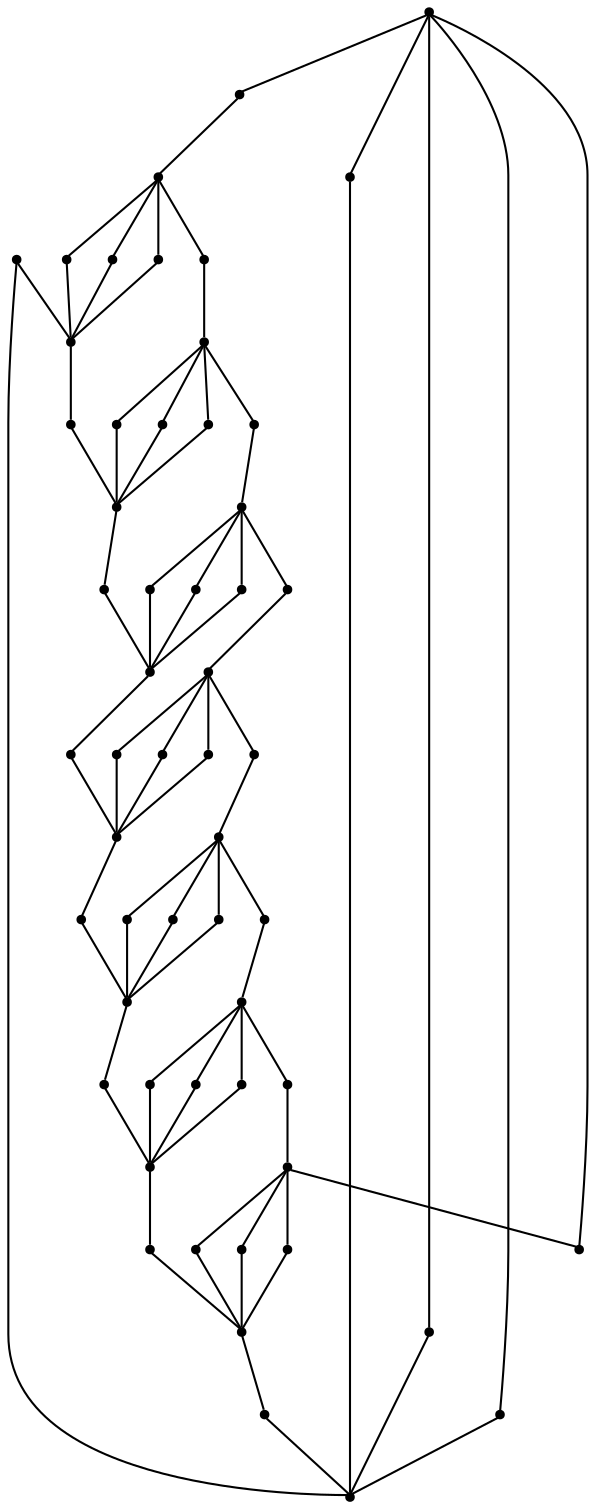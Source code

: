 graph {
  node [shape=point,comment="{\"directed\":false,\"doi\":\"10.1007/3-540-45848-4_1\",\"figure\":\"6 (2)\"}"]

  v0 [pos="1178.708267211914,2912.416748773483"]
  v1 [pos="1124.4583129882812,2923.1665656680143"]
  v2 [pos="1224.7083028157554,2881.666728428431"]
  v3 [pos="1255.4583231608074,2835.6665656680143"]
  v4 [pos="1266.208267211914,2781.4167386009567"]
  v5 [pos="1151.5833536783855,2846.916616530644"]
  v6 [pos="1124.4583129882812,2852.29152497791"]
  v7 [pos="1174.5833079020183,2831.5416063581183"]
  v8 [pos="1189.9583180745444,2808.54152497791"]
  v9 [pos="1195.3333536783857,2781.4167386009567"]
  v10 [pos="1255.4583231608074,2727.1666572207487"]
  v11 [pos="1224.7083028157554,2681.166748773483"]
  v12 [pos="1178.708267211914,2650.416728428431"]
  v13 [pos="1124.4583129882812,2639.666657220748"]
  v14 [pos="1189.9583180745444,2754.2916979108527"]
  v15 [pos="1174.5833079020183,2731.291616530644"]
  v16 [pos="1151.5833536783855,2715.916606358118"]
  v17 [pos="1124.4583129882812,2710.5416979108527"]
  v18 [pos="1058.9583079020183,2808.54152497791"]
  v19 [pos="1053.5833358764648,2781.4167386009567"]
  v20 [pos="1074.3333180745444,2831.5416063581183"]
  v21 [pos="1097.3332722981772,2846.916616530644"]
  v22 [pos="993.4583028157552,2835.6665656680143"]
  v23 [pos="982.7082951863607,2781.4167386009567"]
  v24 [pos="1024.2083231608074,2881.666728428431"]
  v25 [pos="1070.2083587646484,2912.416748773483"]
  v26 [pos="1097.3332722981772,2715.9166063581183"]
  v27 [pos="1074.3333180745444,2731.291616530644"]
  v28 [pos="1058.9583079020183,2754.2916979108522"]
  v29 [pos="1070.2083587646484,2650.4167284284304"]
  v30 [pos="1024.2083231608074,2681.166748773483"]
  v31 [pos="993.4583028157552,2727.166657220748"]
  v32 [pos="1227.2083282470703,2753.916586013066"]
  v33 [pos="1227.2083282470703,2808.9166368756964"]
  v34 [pos="1216.4583841959638,2728.2917386009567"]
  v35 [pos="1216.4583841959636,2834.5417386009567"]
  v36 [pos="1230.7083129882812,2781.4167386009567"]
  v37 [pos="1177.5833129882812,2689.4166673932746"]
  v38 [pos="1177.5833129882812,2873.416555495488"]
  v39 [pos="1199.5833079020185,2706.291616530644"]
  v40 [pos="1199.5833079020183,2856.5416063581183"]
  v41 [pos="1151.9583384195964,2678.666596185592"]
  v42 [pos="1151.9583384195964,2884.1666267031706"]
  v43 [pos="1096.9582875569663,2678.6665961855924"]
  v44 [pos="1124.4583129882812,2675.1667386009567"]
  v45 [pos="1124.4583129882812,2887.6667386009567"]
  v46 [pos="1096.9582875569663,2884.1666267031706"]
  v47 [pos="1049.3333180745444,2706.291616530644"]
  v48 [pos="1032.4583053588867,2728.2917386009567"]
  v49 [pos="1071.3333129882812,2689.416667393274"]
  v50 [pos="1049.3333180745444,2856.541606358118"]
  v51 [pos="1071.3333129882812,2873.416555495488"]
  v52 [pos="1032.4583053588867,2834.5417386009567"]
  v53 [pos="1018.2083129882814,2781.4167386009567"]
  v54 [pos="1021.7082977294922,2753.916586013066"]
  v55 [pos="1021.7082977294922,2808.916636875696"]

  v0 -- v1 [id="-1",pos="1178.708267211914,2912.416748773483 1161.5974958220222,2917.6945880435333 1143.4682817636253,2921.487590244837 1124.4583129882812,2923.1665656680143"]
  v55 -- v23 [id="-2",pos="1021.7082977294922,2808.916636875696 982.7082951863607,2781.4167386009567 982.7082951863607,2781.4167386009567 982.7082951863607,2781.4167386009567"]
  v54 -- v23 [id="-3",pos="1021.7082977294922,2753.916586013066 982.7082951863607,2781.4167386009567 982.7082951863607,2781.4167386009567 982.7082951863607,2781.4167386009567"]
  v52 -- v24 [id="-4",pos="1032.4583053588867,2834.5417386009567 1024.2083231608074,2881.666728428431 1024.2083231608074,2881.666728428431 1024.2083231608074,2881.666728428431"]
  v48 -- v30 [id="-5",pos="1032.4583053588867,2728.2917386009567 1024.2083231608074,2681.166748773483 1024.2083231608074,2681.166748773483 1024.2083231608074,2681.166748773483"]
  v19 -- v55 [id="-6",pos="1053.5833358764648,2781.4167386009567 1021.7082977294922,2808.916636875696 1021.7082977294922,2808.916636875696 1021.7082977294922,2808.916636875696"]
  v19 -- v54 [id="-7",pos="1053.5833358764648,2781.4167386009567 1021.7082977294922,2753.916586013066 1021.7082977294922,2753.916586013066 1021.7082977294922,2753.916586013066"]
  v19 -- v53 [id="-8",pos="1053.5833358764648,2781.4167386009567 1018.2083129882814,2781.4167386009567 1018.2083129882814,2781.4167386009567 1018.2083129882814,2781.4167386009567"]
  v53 -- v23 [id="-9",pos="1018.2083129882814,2781.4167386009567 982.7082951863607,2781.4167386009567 982.7082951863607,2781.4167386009567 982.7082951863607,2781.4167386009567"]
  v51 -- v24 [id="-10",pos="1071.3333129882812,2873.416555495488 1024.2083231608074,2881.666728428431 1024.2083231608074,2881.666728428431 1024.2083231608074,2881.666728428431"]
  v49 -- v30 [id="-11",pos="1071.3333129882812,2689.416667393274 1024.2083231608074,2681.166748773483 1024.2083231608074,2681.166748773483 1024.2083231608074,2681.166748773483"]
  v20 -- v52 [id="-12",pos="1074.3333180745444,2831.5416063581183 1032.4583053588867,2834.5417386009567 1032.4583053588867,2834.5417386009567 1032.4583053588867,2834.5417386009567"]
  v20 -- v51 [id="-13",pos="1074.3333180745444,2831.5416063581183 1071.3333129882812,2873.416555495488 1071.3333129882812,2873.416555495488 1071.3333129882812,2873.416555495488"]
  v20 -- v50 [id="-14",pos="1074.3333180745444,2831.5416063581183 1049.3333180745444,2856.541606358118 1049.3333180745444,2856.541606358118 1049.3333180745444,2856.541606358118"]
  v50 -- v24 [id="-15",pos="1049.3333180745444,2856.541606358118 1024.2083231608074,2881.666728428431 1024.2083231608074,2881.666728428431 1024.2083231608074,2881.666728428431"]
  v27 -- v49 [id="-16",pos="1074.3333180745444,2731.291616530644 1071.3333129882812,2689.416667393274 1071.3333129882812,2689.416667393274 1071.3333129882812,2689.416667393274"]
  v27 -- v48 [id="-17",pos="1074.3333180745444,2731.291616530644 1032.4583053588867,2728.2917386009567 1032.4583053588867,2728.2917386009567 1032.4583053588867,2728.2917386009567"]
  v27 -- v47 [id="-18",pos="1074.3333180745444,2731.291616530644 1049.3333180745444,2706.291616530644 1049.3333180745444,2706.291616530644 1049.3333180745444,2706.291616530644"]
  v47 -- v30 [id="-19",pos="1049.3333180745444,2706.291616530644 1024.2083231608074,2681.166748773483 1024.2083231608074,2681.166748773483 1024.2083231608074,2681.166748773483"]
  v46 -- v1 [id="-20",pos="1096.9582875569663,2884.1666267031706 1124.4583129882812,2923.1665656680143 1124.4583129882812,2923.1665656680143 1124.4583129882812,2923.1665656680143"]
  v43 -- v13 [id="-21",pos="1096.9582875569663,2678.6665961855924 1124.4583129882812,2639.666657220748 1124.4583129882812,2639.666657220748 1124.4583129882812,2639.666657220748"]
  v6 -- v42 [id="-22",pos="1124.4583129882812,2852.29152497791 1151.9583384195964,2884.1666267031706 1151.9583384195964,2884.1666267031706 1151.9583384195964,2884.1666267031706"]
  v6 -- v46 [id="-23",pos="1124.4583129882812,2852.29152497791 1096.9582875569663,2884.1666267031706 1096.9582875569663,2884.1666267031706 1096.9582875569663,2884.1666267031706"]
  v6 -- v45 [id="-24",pos="1124.4583129882812,2852.29152497791 1124.4583129882812,2887.6667386009567 1124.4583129882812,2887.6667386009567 1124.4583129882812,2887.6667386009567"]
  v45 -- v1 [id="-25",pos="1124.4583129882812,2887.6667386009567 1124.4583129882812,2923.1665656680143 1124.4583129882812,2923.1665656680143 1124.4583129882812,2923.1665656680143"]
  v17 -- v44 [id="-26",pos="1124.4583129882812,2710.5416979108527 1124.4583129882812,2675.1667386009567 1124.4583129882812,2675.1667386009567 1124.4583129882812,2675.1667386009567"]
  v44 -- v13 [id="-27",pos="1124.4583129882812,2675.1667386009567 1124.4583129882812,2639.666657220748 1124.4583129882812,2639.666657220748 1124.4583129882812,2639.666657220748"]
  v17 -- v41 [id="-28",pos="1124.4583129882812,2710.5416979108527 1151.9583384195964,2678.666596185592 1151.9583384195964,2678.666596185592 1151.9583384195964,2678.666596185592"]
  v17 -- v43 [id="-29",pos="1124.4583129882812,2710.5416979108527 1096.9582875569663,2678.6665961855924 1096.9582875569663,2678.6665961855924 1096.9582875569663,2678.6665961855924"]
  v42 -- v1 [id="-30",pos="1151.9583384195964,2884.1666267031706 1124.4583129882812,2923.1665656680143 1124.4583129882812,2923.1665656680143 1124.4583129882812,2923.1665656680143"]
  v41 -- v13 [id="-31",pos="1151.9583384195964,2678.666596185592 1124.4583129882812,2639.666657220748 1124.4583129882812,2639.666657220748 1124.4583129882812,2639.666657220748"]
  v7 -- v38 [id="-32",pos="1174.5833079020183,2831.5416063581183 1177.5833129882812,2873.416555495488 1177.5833129882812,2873.416555495488 1177.5833129882812,2873.416555495488"]
  v7 -- v40 [id="-33",pos="1174.5833079020183,2831.5416063581183 1199.5833079020183,2856.5416063581183 1199.5833079020183,2856.5416063581183 1199.5833079020183,2856.5416063581183"]
  v40 -- v2 [id="-34",pos="1199.5833079020183,2856.5416063581183 1224.7083028157554,2881.666728428431 1224.7083028157554,2881.666728428431 1224.7083028157554,2881.666728428431"]
  v7 -- v35 [id="-35",pos="1174.5833079020183,2831.5416063581183 1216.4583841959636,2834.5417386009567 1216.4583841959636,2834.5417386009567 1216.4583841959636,2834.5417386009567"]
  v15 -- v37 [id="-36",pos="1174.5833079020183,2731.291616530644 1177.5833129882812,2689.4166673932746 1177.5833129882812,2689.4166673932746 1177.5833129882812,2689.4166673932746"]
  v15 -- v34 [id="-37",pos="1174.5833079020183,2731.291616530644 1216.4583841959638,2728.2917386009567 1216.4583841959638,2728.2917386009567 1216.4583841959638,2728.2917386009567"]
  v15 -- v39 [id="-38",pos="1174.5833079020183,2731.291616530644 1199.5833079020185,2706.291616530644 1199.5833079020185,2706.291616530644 1199.5833079020185,2706.291616530644"]
  v39 -- v11 [id="-39",pos="1199.5833079020185,2706.291616530644 1224.7083028157554,2681.166748773483 1224.7083028157554,2681.166748773483 1224.7083028157554,2681.166748773483"]
  v38 -- v2 [id="-40",pos="1177.5833129882812,2873.416555495488 1224.7083028157554,2881.666728428431 1224.7083028157554,2881.666728428431 1224.7083028157554,2881.666728428431"]
  v37 -- v11 [id="-41",pos="1177.5833129882812,2689.4166673932746 1224.7083028157554,2681.166748773483 1224.7083028157554,2681.166748773483 1224.7083028157554,2681.166748773483"]
  v9 -- v33 [id="-42",pos="1195.3333536783857,2781.4167386009567 1227.2083282470703,2808.9166368756964 1227.2083282470703,2808.9166368756964 1227.2083282470703,2808.9166368756964"]
  v9 -- v36 [id="-43",pos="1195.3333536783857,2781.4167386009567 1230.7083129882812,2781.4167386009567 1230.7083129882812,2781.4167386009567 1230.7083129882812,2781.4167386009567"]
  v36 -- v4 [id="-44",pos="1230.7083129882812,2781.4167386009567 1266.208267211914,2781.4167386009567 1266.208267211914,2781.4167386009567 1266.208267211914,2781.4167386009567"]
  v9 -- v32 [id="-45",pos="1195.3333536783857,2781.4167386009567 1227.2083282470703,2753.916586013066 1227.2083282470703,2753.916586013066 1227.2083282470703,2753.916586013066"]
  v35 -- v2 [id="-46",pos="1216.4583841959636,2834.5417386009567 1224.7083028157554,2881.666728428431 1224.7083028157554,2881.666728428431 1224.7083028157554,2881.666728428431"]
  v34 -- v11 [id="-47",pos="1216.4583841959638,2728.2917386009567 1224.7083028157554,2681.166748773483 1224.7083028157554,2681.166748773483 1224.7083028157554,2681.166748773483"]
  v33 -- v4 [id="-48",pos="1227.2083282470703,2808.9166368756964 1266.208267211914,2781.4167386009567 1266.208267211914,2781.4167386009567 1266.208267211914,2781.4167386009567"]
  v32 -- v4 [id="-49",pos="1227.2083282470703,2753.916586013066 1266.208267211914,2781.4167386009567 1266.208267211914,2781.4167386009567 1266.208267211914,2781.4167386009567"]
  v23 -- v31 [id="-50",pos="982.7082951863607,2781.4167386009567 984.3874613444011,2762.4067289194754 988.180483712567,2744.277477745407 993.4583028157552,2727.166657220748"]
  v31 -- v30 [id="-51",pos="993.4583028157552,2727.166657220748 1002.1502142330082,2710.6598432885576 1012.5360816003024,2695.2799995217456 1024.2083231608074,2681.166748773483"]
  v30 -- v29 [id="-52",pos="1024.2083231608074,2681.166748773483 1038.3165061353511,2669.494566206612 1053.7175860505026,2659.095498373891 1070.2083587646484,2650.4167284284304"]
  v29 -- v13 [id="-53",pos="1070.2083587646484,2650.4167284284304 1087.349187905943,2645.132608121072 1105.464106170009,2641.345886957077 1124.4583129882812,2639.666657220748"]
  v19 -- v28 [id="-54",pos="1053.5833358764648,2781.4167386009567 1055.2541732788086,2772.012412048933 1057.1332546290298,2763.0442192714245 1058.9583079020183,2754.2916979108522"]
  v28 -- v27 [id="-55",pos="1058.9583079020183,2754.2916979108522 1064.0427530794411,2746.4415190179593 1069.1674091887062,2738.855951904854 1074.3333180745444,2731.291616530644"]
  v27 -- v26 [id="-56",pos="1074.3333180745444,2731.291616530644 1081.891950504143,2726.1263551476204 1089.4982085234442,2720.9886962688165 1097.3332722981772,2715.9166063581183"]
  v26 -- v17 [id="-57",pos="1097.3332722981772,2715.9166063581183 1106.1147089588057,2714.085570062564 1115.0691511083444,2712.2125353131964 1124.4583129882812,2710.5416979108527"]
  v1 -- v25 [id="-58",pos="1124.4583129882812,2923.1665656680143 1105.464106166641,2921.487590244837 1087.349187899519,2917.700869079499 1070.2083587646484,2912.416748773483"]
  v25 -- v24 [id="-59",pos="1070.2083587646484,2912.416748773483 1053.7175866448506,2903.7379790734085 1038.3165072125948,2893.3389117219576 1024.2083231608074,2881.666728428431"]
  v24 -- v22 [id="-60",pos="1024.2083231608074,2881.666728428431 1012.5360271065422,2867.553423526163 1002.1501254363934,2852.1735026499596 993.4583028157552,2835.6665656680143"]
  v22 -- v23 [id="-61",pos="993.4583028157552,2835.6665656680143 988.1804501051179,2818.5558388248933 984.3874613444011,2800.4266640647234 982.7082951863607,2781.4167386009567"]
  v6 -- v21 [id="-62",pos="1124.4583129882812,2852.29152497791 1115.0691187833115,2850.6209418887174 1106.114647302054,2848.747894242349 1097.3332722981772,2846.916616530644"]
  v21 -- v20 [id="-63",pos="1097.3332722981772,2846.916616530644 1089.4981033261638,2841.8447240700116 1081.8918310444697,2836.7070344776703 1074.3333180745444,2831.5416063581183"]
  v20 -- v18 [id="-64",pos="1074.3333180745444,2831.5416063581183 1069.1672875945476,2823.977371805929 1064.0426413020236,2816.3917717761756 1058.9583079020183,2808.54152497791"]
  v18 -- v19 [id="-65",pos="1058.9583079020183,2808.54152497791 1057.1332209753136,2799.789097312413 1055.2541732788086,2790.8209809384375 1053.5833358764648,2781.4167386009567"]
  v17 -- v16 [id="-66",pos="1124.4583129882812,2710.5416979108527 1133.8626191487583,2712.2125353131964 1142.8308059358567,2714.091617171006 1151.5833536783855,2715.916606358118"]
  v16 -- v15 [id="-67",pos="1151.5833536783855,2715.916606358118 1159.4334620408533,2721.001103250698 1167.0190008640266,2726.1257285589554 1174.5833079020183,2731.291616530644"]
  v15 -- v14 [id="-68",pos="1174.5833079020183,2731.291616530644 1179.7486275345445,2738.850251044224 1184.8863237847986,2746.4565419287837 1189.9583180745444,2754.2916979108527"]
  v14 -- v9 [id="-69",pos="1189.9583180745444,2754.2916979108527 1191.7894766642987,2763.0730970658065 1193.6625162760417,2772.0275525339935 1195.3333536783857,2781.4167386009567"]
  v13 -- v12 [id="-70",pos="1124.4583129882812,2639.666657220748 1143.4682817636253,2641.345886957077 1161.5974958220222,2645.1388891583806 1178.708267211914,2650.416728428431"]
  v12 -- v11 [id="-71",pos="1178.708267211914,2650.416728428431 1195.2151499289153,2659.108585244885 1210.5950354595007,2669.494467492367 1224.7083028157554,2681.166748773483"]
  v11 -- v10 [id="-72",pos="1224.7083028157554,2681.166748773483 1236.3804705607017,2695.2748923662493 1246.7795205522816,2710.6759356039547 1255.4583231608074,2727.1666572207487"]
  v10 -- v4 [id="-73",pos="1255.4583231608074,2727.1666572207487 1260.7424302614247,2744.3075267770505 1264.5291646321616,2762.422483041858 1266.208267211914,2781.4167386009567"]
  v9 -- v8 [id="-74",pos="1195.3333536783857,2781.4167386009567 1193.6625162760417,2790.8058417549937 1191.7895097445905,2799.7602219881574 1189.9583180745444,2808.54152497791"]
  v8 -- v7 [id="-75",pos="1189.9583180745444,2808.54152497791 1184.886434837627,2816.376749209631 1179.7487503103625,2823.9830705428694 1174.5833079020183,2831.5416063581183"]
  v7 -- v5 [id="-76",pos="1174.5833079020183,2831.5416063581183 1167.019122331284,2836.707660026845 1159.433566551284,2841.8323179315908 1151.5833536783855,2846.916616530644"]
  v5 -- v6 [id="-77",pos="1151.5833536783855,2846.916616530644 1142.8308647604742,2848.741847705511 1133.8626499913785,2850.6209418887174 1124.4583129882812,2852.29152497791"]
  v4 -- v3 [id="-78",pos="1266.208267211914,2781.4167386009567 1264.5291646321616,2800.410910555698 1260.7424635964292,2818.525790956709 1255.4583231608074,2835.6665656680143"]
  v3 -- v2 [id="-79",pos="1255.4583231608074,2835.6665656680143 1246.77960894646,2852.1574106856424 1236.380525391808,2867.5585300152125 1224.7083028157554,2881.666728428431"]
  v2 -- v0 [id="-80",pos="1224.7083028157554,2881.666728428431 1210.5950354595007,2893.339009709547 1195.2151499289155,2903.7248919570293 1178.708267211914,2912.416748773483"]
}